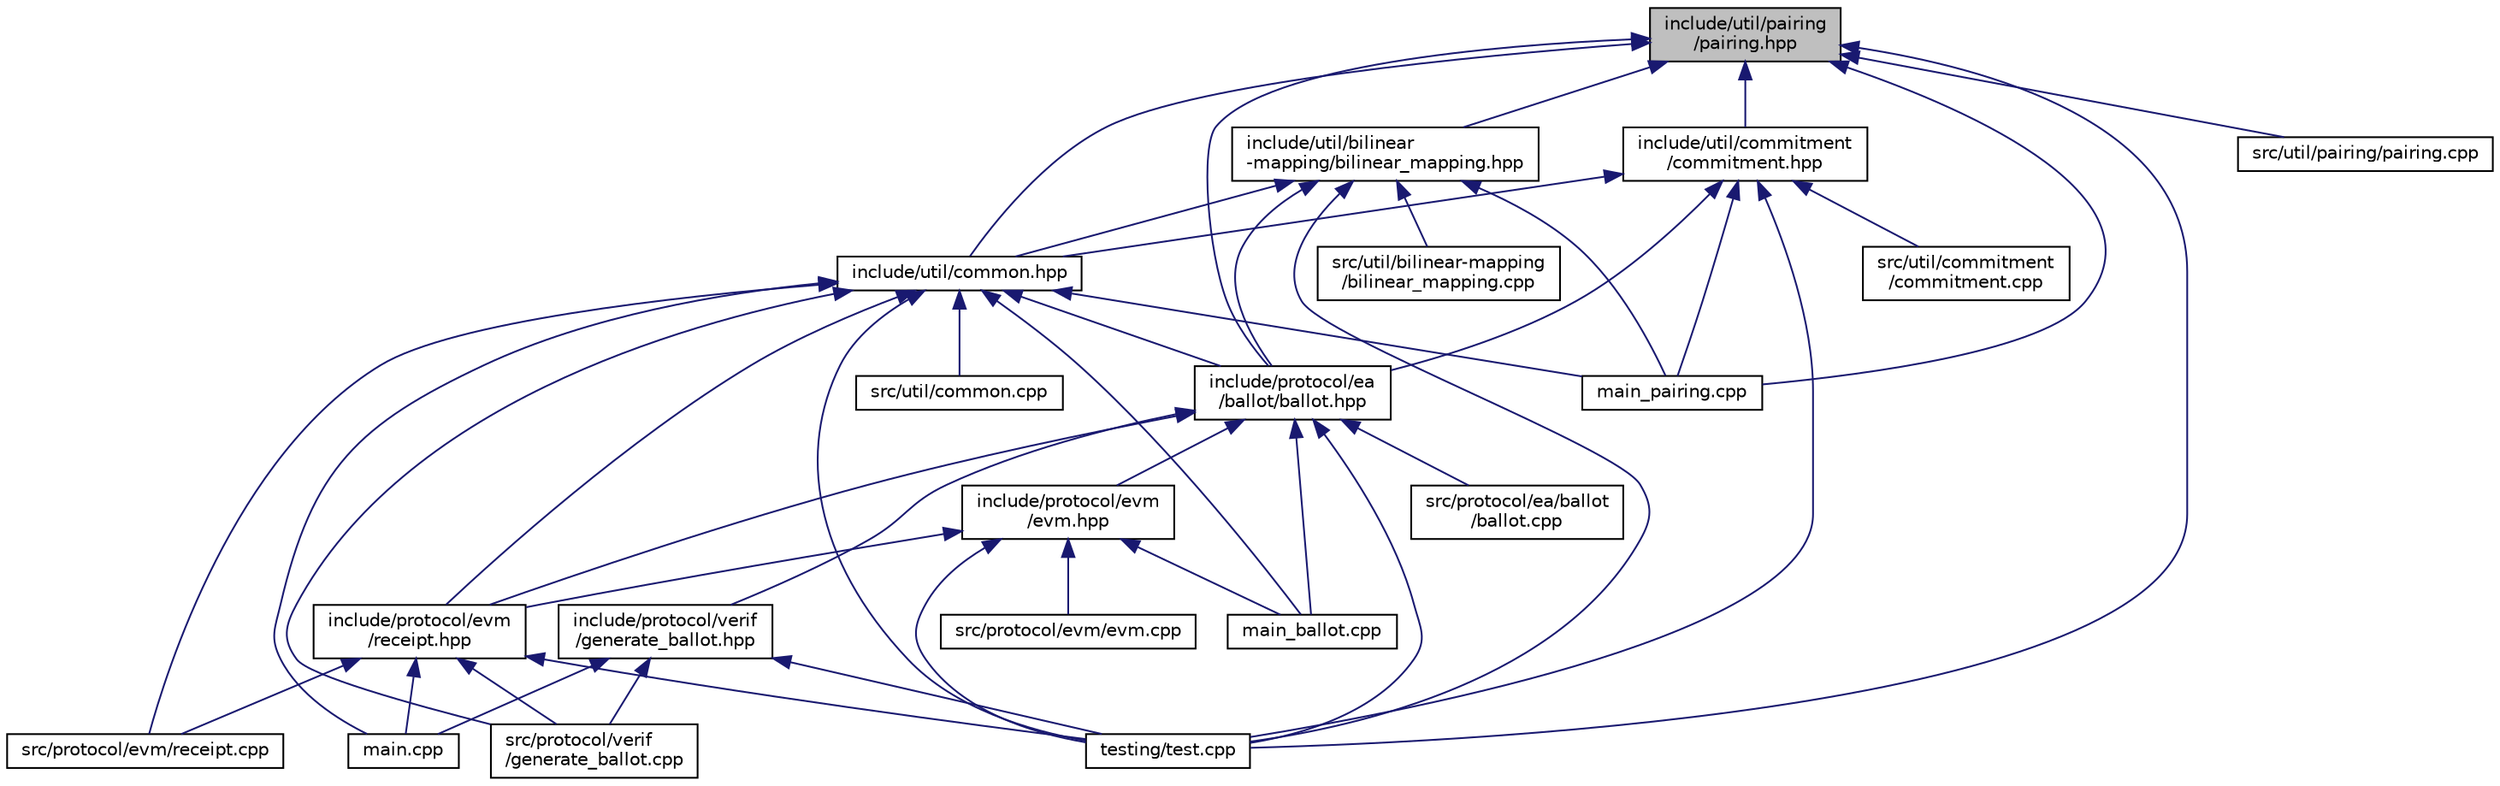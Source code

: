 digraph "include/util/pairing/pairing.hpp"
{
 // LATEX_PDF_SIZE
  edge [fontname="Helvetica",fontsize="10",labelfontname="Helvetica",labelfontsize="10"];
  node [fontname="Helvetica",fontsize="10",shape=record];
  Node1 [label="include/util/pairing\l/pairing.hpp",height=0.2,width=0.4,color="black", fillcolor="grey75", style="filled", fontcolor="black",tooltip=" "];
  Node1 -> Node2 [dir="back",color="midnightblue",fontsize="10",style="solid"];
  Node2 [label="include/protocol/ea\l/ballot/ballot.hpp",height=0.2,width=0.4,color="black", fillcolor="white", style="filled",URL="$ballot_8hpp.html",tooltip=" "];
  Node2 -> Node3 [dir="back",color="midnightblue",fontsize="10",style="solid"];
  Node3 [label="include/protocol/evm\l/evm.hpp",height=0.2,width=0.4,color="black", fillcolor="white", style="filled",URL="$evm_8hpp.html",tooltip=" "];
  Node3 -> Node4 [dir="back",color="midnightblue",fontsize="10",style="solid"];
  Node4 [label="include/protocol/evm\l/receipt.hpp",height=0.2,width=0.4,color="black", fillcolor="white", style="filled",URL="$receipt_8hpp.html",tooltip=" "];
  Node4 -> Node5 [dir="back",color="midnightblue",fontsize="10",style="solid"];
  Node5 [label="main.cpp",height=0.2,width=0.4,color="black", fillcolor="white", style="filled",URL="$main_8cpp.html",tooltip=" "];
  Node4 -> Node6 [dir="back",color="midnightblue",fontsize="10",style="solid"];
  Node6 [label="src/protocol/evm/receipt.cpp",height=0.2,width=0.4,color="black", fillcolor="white", style="filled",URL="$receipt_8cpp.html",tooltip=" "];
  Node4 -> Node7 [dir="back",color="midnightblue",fontsize="10",style="solid"];
  Node7 [label="src/protocol/verif\l/generate_ballot.cpp",height=0.2,width=0.4,color="black", fillcolor="white", style="filled",URL="$generate__ballot_8cpp.html",tooltip=" "];
  Node4 -> Node8 [dir="back",color="midnightblue",fontsize="10",style="solid"];
  Node8 [label="testing/test.cpp",height=0.2,width=0.4,color="black", fillcolor="white", style="filled",URL="$test_8cpp.html",tooltip=" "];
  Node3 -> Node9 [dir="back",color="midnightblue",fontsize="10",style="solid"];
  Node9 [label="main_ballot.cpp",height=0.2,width=0.4,color="black", fillcolor="white", style="filled",URL="$main__ballot_8cpp.html",tooltip=" "];
  Node3 -> Node10 [dir="back",color="midnightblue",fontsize="10",style="solid"];
  Node10 [label="src/protocol/evm/evm.cpp",height=0.2,width=0.4,color="black", fillcolor="white", style="filled",URL="$evm_8cpp.html",tooltip=" "];
  Node3 -> Node8 [dir="back",color="midnightblue",fontsize="10",style="solid"];
  Node2 -> Node4 [dir="back",color="midnightblue",fontsize="10",style="solid"];
  Node2 -> Node11 [dir="back",color="midnightblue",fontsize="10",style="solid"];
  Node11 [label="include/protocol/verif\l/generate_ballot.hpp",height=0.2,width=0.4,color="black", fillcolor="white", style="filled",URL="$generate__ballot_8hpp.html",tooltip=" "];
  Node11 -> Node5 [dir="back",color="midnightblue",fontsize="10",style="solid"];
  Node11 -> Node7 [dir="back",color="midnightblue",fontsize="10",style="solid"];
  Node11 -> Node8 [dir="back",color="midnightblue",fontsize="10",style="solid"];
  Node2 -> Node9 [dir="back",color="midnightblue",fontsize="10",style="solid"];
  Node2 -> Node12 [dir="back",color="midnightblue",fontsize="10",style="solid"];
  Node12 [label="src/protocol/ea/ballot\l/ballot.cpp",height=0.2,width=0.4,color="black", fillcolor="white", style="filled",URL="$ballot_8cpp.html",tooltip=" "];
  Node2 -> Node8 [dir="back",color="midnightblue",fontsize="10",style="solid"];
  Node1 -> Node13 [dir="back",color="midnightblue",fontsize="10",style="solid"];
  Node13 [label="include/util/bilinear\l-mapping/bilinear_mapping.hpp",height=0.2,width=0.4,color="black", fillcolor="white", style="filled",URL="$bilinear__mapping_8hpp.html",tooltip=" "];
  Node13 -> Node2 [dir="back",color="midnightblue",fontsize="10",style="solid"];
  Node13 -> Node14 [dir="back",color="midnightblue",fontsize="10",style="solid"];
  Node14 [label="include/util/common.hpp",height=0.2,width=0.4,color="black", fillcolor="white", style="filled",URL="$common_8hpp.html",tooltip=" "];
  Node14 -> Node2 [dir="back",color="midnightblue",fontsize="10",style="solid"];
  Node14 -> Node4 [dir="back",color="midnightblue",fontsize="10",style="solid"];
  Node14 -> Node5 [dir="back",color="midnightblue",fontsize="10",style="solid"];
  Node14 -> Node9 [dir="back",color="midnightblue",fontsize="10",style="solid"];
  Node14 -> Node15 [dir="back",color="midnightblue",fontsize="10",style="solid"];
  Node15 [label="main_pairing.cpp",height=0.2,width=0.4,color="black", fillcolor="white", style="filled",URL="$main__pairing_8cpp.html",tooltip=" "];
  Node14 -> Node6 [dir="back",color="midnightblue",fontsize="10",style="solid"];
  Node14 -> Node7 [dir="back",color="midnightblue",fontsize="10",style="solid"];
  Node14 -> Node16 [dir="back",color="midnightblue",fontsize="10",style="solid"];
  Node16 [label="src/util/common.cpp",height=0.2,width=0.4,color="black", fillcolor="white", style="filled",URL="$common_8cpp.html",tooltip=" "];
  Node14 -> Node8 [dir="back",color="midnightblue",fontsize="10",style="solid"];
  Node13 -> Node15 [dir="back",color="midnightblue",fontsize="10",style="solid"];
  Node13 -> Node17 [dir="back",color="midnightblue",fontsize="10",style="solid"];
  Node17 [label="src/util/bilinear-mapping\l/bilinear_mapping.cpp",height=0.2,width=0.4,color="black", fillcolor="white", style="filled",URL="$bilinear__mapping_8cpp.html",tooltip=" "];
  Node13 -> Node8 [dir="back",color="midnightblue",fontsize="10",style="solid"];
  Node1 -> Node18 [dir="back",color="midnightblue",fontsize="10",style="solid"];
  Node18 [label="include/util/commitment\l/commitment.hpp",height=0.2,width=0.4,color="black", fillcolor="white", style="filled",URL="$commitment_8hpp.html",tooltip=" "];
  Node18 -> Node2 [dir="back",color="midnightblue",fontsize="10",style="solid"];
  Node18 -> Node14 [dir="back",color="midnightblue",fontsize="10",style="solid"];
  Node18 -> Node15 [dir="back",color="midnightblue",fontsize="10",style="solid"];
  Node18 -> Node19 [dir="back",color="midnightblue",fontsize="10",style="solid"];
  Node19 [label="src/util/commitment\l/commitment.cpp",height=0.2,width=0.4,color="black", fillcolor="white", style="filled",URL="$commitment_8cpp.html",tooltip=" "];
  Node18 -> Node8 [dir="back",color="midnightblue",fontsize="10",style="solid"];
  Node1 -> Node14 [dir="back",color="midnightblue",fontsize="10",style="solid"];
  Node1 -> Node15 [dir="back",color="midnightblue",fontsize="10",style="solid"];
  Node1 -> Node20 [dir="back",color="midnightblue",fontsize="10",style="solid"];
  Node20 [label="src/util/pairing/pairing.cpp",height=0.2,width=0.4,color="black", fillcolor="white", style="filled",URL="$pairing_8cpp.html",tooltip=" "];
  Node1 -> Node8 [dir="back",color="midnightblue",fontsize="10",style="solid"];
}
